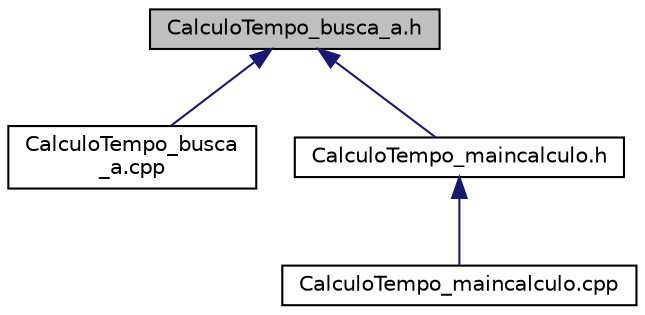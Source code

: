 digraph "CalculoTempo_busca_a.h"
{
  edge [fontname="Helvetica",fontsize="10",labelfontname="Helvetica",labelfontsize="10"];
  node [fontname="Helvetica",fontsize="10",shape=record];
  Node1 [label="CalculoTempo_busca_a.h",height=0.2,width=0.4,color="black", fillcolor="grey75", style="filled", fontcolor="black"];
  Node1 -> Node2 [dir="back",color="midnightblue",fontsize="10",style="solid"];
  Node2 [label="CalculoTempo_busca\l_a.cpp",height=0.2,width=0.4,color="black", fillcolor="white", style="filled",URL="$CalculoTempo__busca__a_8cpp.html"];
  Node1 -> Node3 [dir="back",color="midnightblue",fontsize="10",style="solid"];
  Node3 [label="CalculoTempo_maincalculo.h",height=0.2,width=0.4,color="black", fillcolor="white", style="filled",URL="$CalculoTempo__maincalculo_8h.html"];
  Node3 -> Node4 [dir="back",color="midnightblue",fontsize="10",style="solid"];
  Node4 [label="CalculoTempo_maincalculo.cpp",height=0.2,width=0.4,color="black", fillcolor="white", style="filled",URL="$CalculoTempo__maincalculo_8cpp.html"];
}
